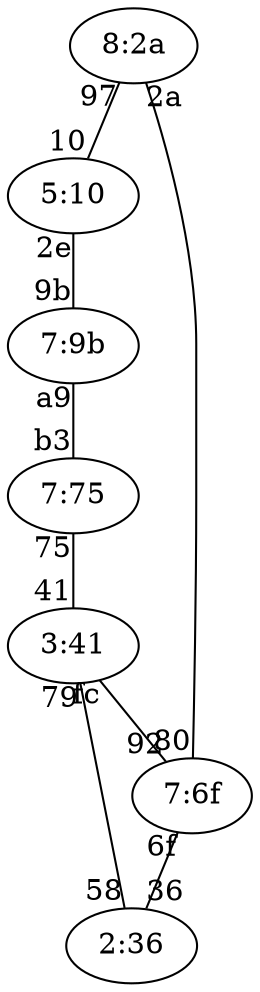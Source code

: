 graph{
	"8:2a" -- "5:10" [headlabel="10", taillabel="97"]
	"5:10" -- "7:9b" [headlabel="9b", taillabel="2e"]
	"7:9b" -- "7:75" [headlabel="b3", taillabel="a9"]
	"7:75" -- "3:41" [headlabel="41", taillabel="75"]
	"3:41" -- "7:6f" [headlabel="92", taillabel="fc"]
	"7:6f" -- "2:36" [headlabel="36", taillabel="6f"]
	"3:41" -- "2:36" [headlabel="58", taillabel="79"]
	"8:2a" -- "7:6f" [headlabel="80", taillabel="2a"]
}